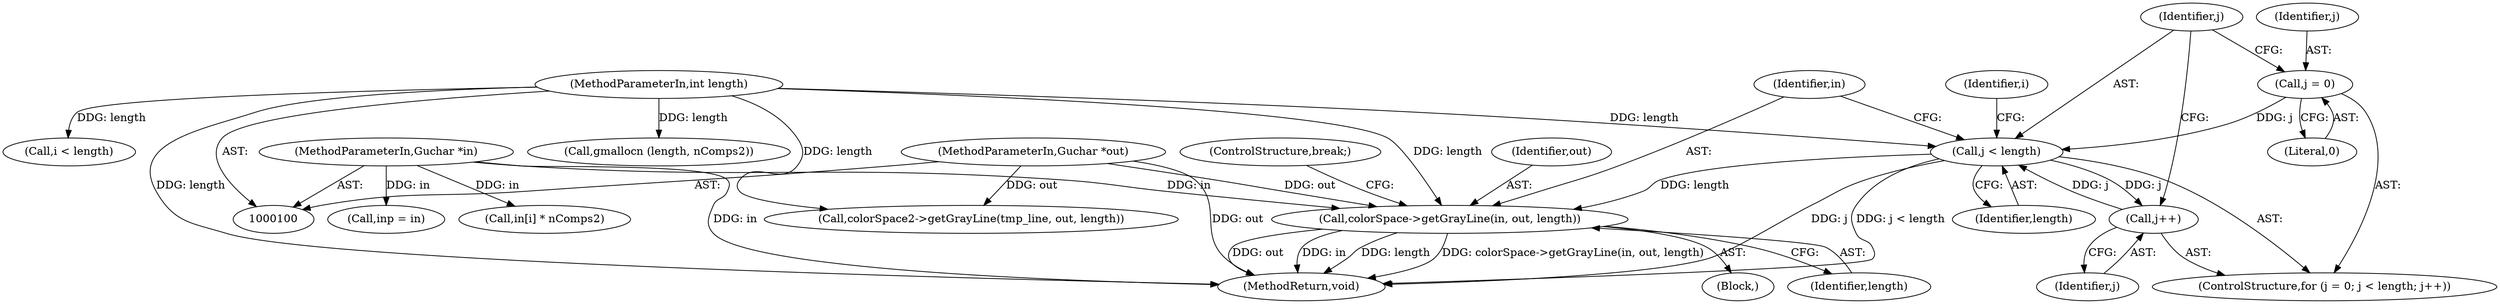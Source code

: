digraph "0_poppler_7b2d314a61fd0e12f47c62996cb49ec0d1ba747a_5@pointer" {
"1000201" [label="(Call,colorSpace->getGrayLine(in, out, length))"];
"1000101" [label="(MethodParameterIn,Guchar *in)"];
"1000102" [label="(MethodParameterIn,Guchar *out)"];
"1000173" [label="(Call,j < length)"];
"1000170" [label="(Call,j = 0)"];
"1000176" [label="(Call,j++)"];
"1000103" [label="(MethodParameterIn,int length)"];
"1000175" [label="(Identifier,length)"];
"1000101" [label="(MethodParameterIn,Guchar *in)"];
"1000180" [label="(Identifier,i)"];
"1000103" [label="(MethodParameterIn,int length)"];
"1000173" [label="(Call,j < length)"];
"1000118" [label="(Call,gmallocn (length, nComps2))"];
"1000170" [label="(Call,j = 0)"];
"1000203" [label="(Identifier,out)"];
"1000176" [label="(Call,j++)"];
"1000177" [label="(Identifier,j)"];
"1000206" [label="(MethodReturn,void)"];
"1000111" [label="(Block,)"];
"1000169" [label="(ControlStructure,for (j = 0; j < length; j++))"];
"1000174" [label="(Identifier,j)"];
"1000202" [label="(Identifier,in)"];
"1000152" [label="(Call,in[i] * nComps2)"];
"1000102" [label="(MethodParameterIn,Guchar *out)"];
"1000201" [label="(Call,colorSpace->getGrayLine(in, out, length))"];
"1000125" [label="(Call,i < length)"];
"1000158" [label="(Call,colorSpace2->getGrayLine(tmp_line, out, length))"];
"1000204" [label="(Identifier,length)"];
"1000171" [label="(Identifier,j)"];
"1000166" [label="(Call,inp = in)"];
"1000205" [label="(ControlStructure,break;)"];
"1000172" [label="(Literal,0)"];
"1000201" -> "1000111"  [label="AST: "];
"1000201" -> "1000204"  [label="CFG: "];
"1000202" -> "1000201"  [label="AST: "];
"1000203" -> "1000201"  [label="AST: "];
"1000204" -> "1000201"  [label="AST: "];
"1000205" -> "1000201"  [label="CFG: "];
"1000201" -> "1000206"  [label="DDG: colorSpace->getGrayLine(in, out, length)"];
"1000201" -> "1000206"  [label="DDG: out"];
"1000201" -> "1000206"  [label="DDG: in"];
"1000201" -> "1000206"  [label="DDG: length"];
"1000101" -> "1000201"  [label="DDG: in"];
"1000102" -> "1000201"  [label="DDG: out"];
"1000173" -> "1000201"  [label="DDG: length"];
"1000103" -> "1000201"  [label="DDG: length"];
"1000101" -> "1000100"  [label="AST: "];
"1000101" -> "1000206"  [label="DDG: in"];
"1000101" -> "1000152"  [label="DDG: in"];
"1000101" -> "1000166"  [label="DDG: in"];
"1000102" -> "1000100"  [label="AST: "];
"1000102" -> "1000206"  [label="DDG: out"];
"1000102" -> "1000158"  [label="DDG: out"];
"1000173" -> "1000169"  [label="AST: "];
"1000173" -> "1000175"  [label="CFG: "];
"1000174" -> "1000173"  [label="AST: "];
"1000175" -> "1000173"  [label="AST: "];
"1000180" -> "1000173"  [label="CFG: "];
"1000202" -> "1000173"  [label="CFG: "];
"1000173" -> "1000206"  [label="DDG: j < length"];
"1000173" -> "1000206"  [label="DDG: j"];
"1000170" -> "1000173"  [label="DDG: j"];
"1000176" -> "1000173"  [label="DDG: j"];
"1000103" -> "1000173"  [label="DDG: length"];
"1000173" -> "1000176"  [label="DDG: j"];
"1000170" -> "1000169"  [label="AST: "];
"1000170" -> "1000172"  [label="CFG: "];
"1000171" -> "1000170"  [label="AST: "];
"1000172" -> "1000170"  [label="AST: "];
"1000174" -> "1000170"  [label="CFG: "];
"1000176" -> "1000169"  [label="AST: "];
"1000176" -> "1000177"  [label="CFG: "];
"1000177" -> "1000176"  [label="AST: "];
"1000174" -> "1000176"  [label="CFG: "];
"1000103" -> "1000100"  [label="AST: "];
"1000103" -> "1000206"  [label="DDG: length"];
"1000103" -> "1000118"  [label="DDG: length"];
"1000103" -> "1000125"  [label="DDG: length"];
"1000103" -> "1000158"  [label="DDG: length"];
}
